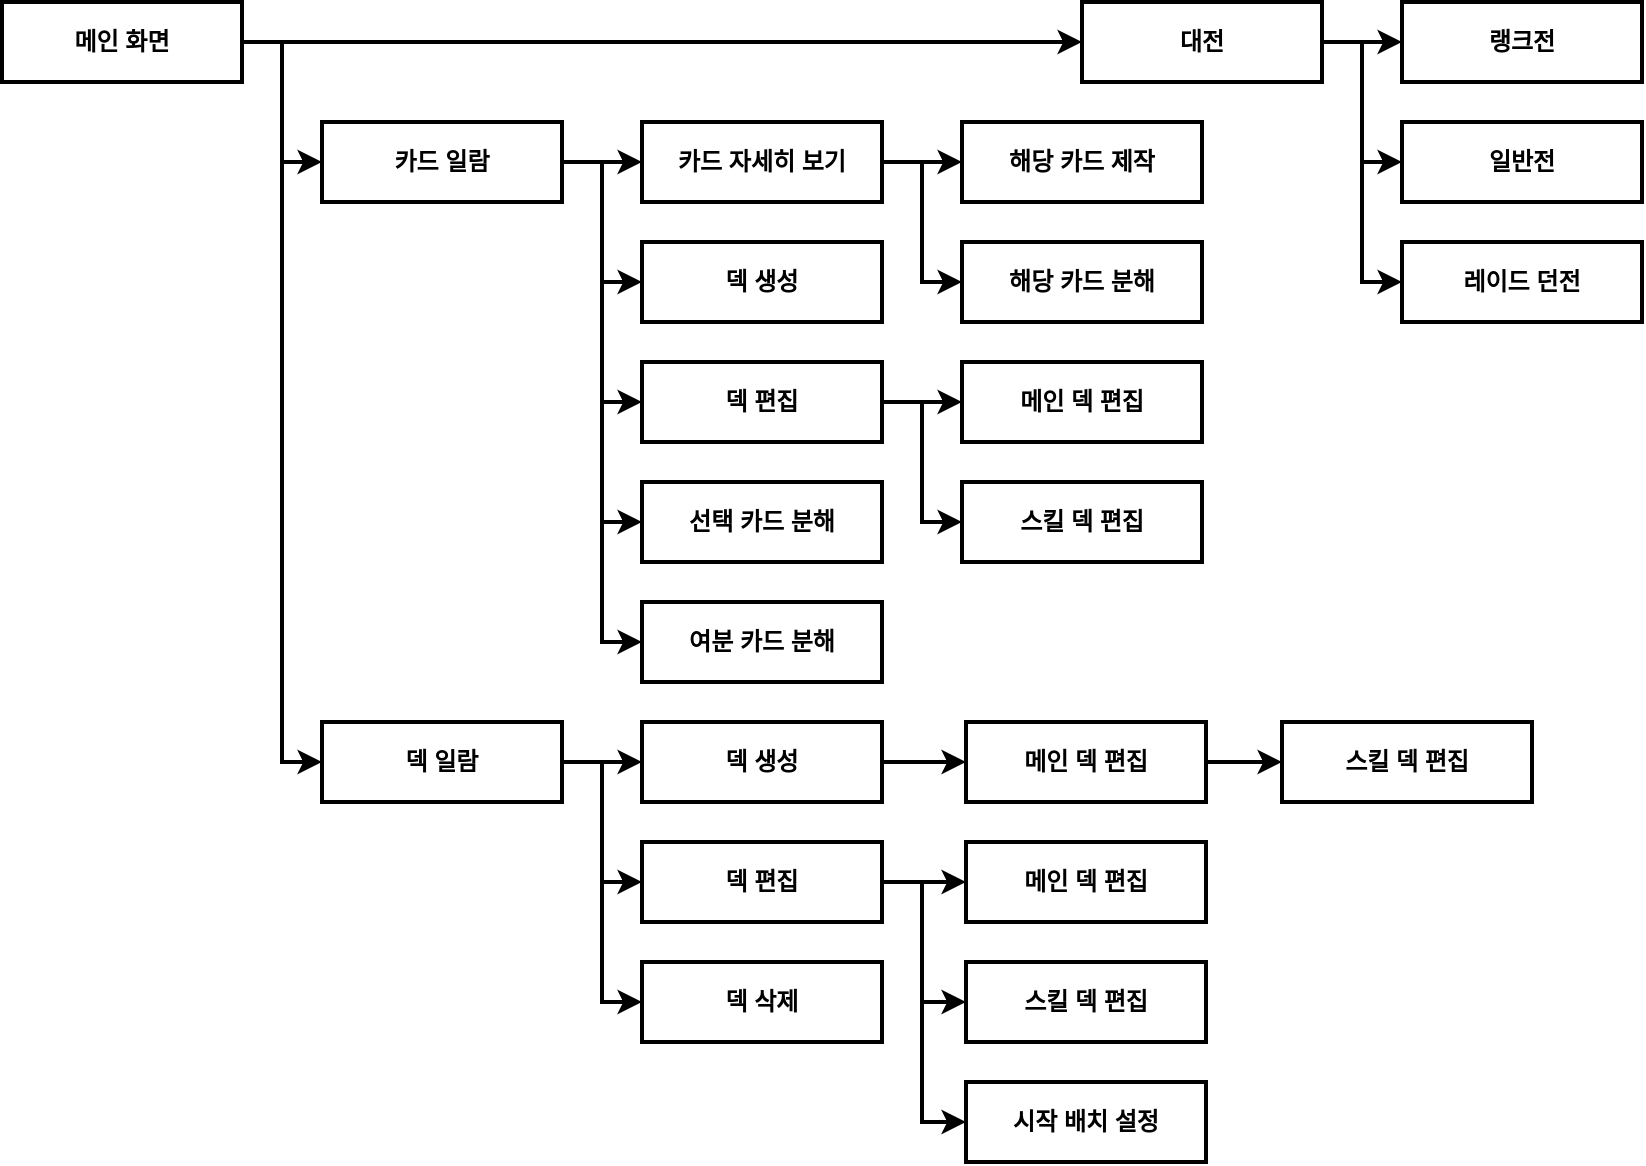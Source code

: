 <mxfile version="24.7.17">
  <diagram name="페이지-1" id="vigs7npV8LbFMdrxkB_n">
    <mxGraphModel dx="1253" dy="1992" grid="1" gridSize="10" guides="1" tooltips="1" connect="1" arrows="1" fold="1" page="1" pageScale="1" pageWidth="827" pageHeight="1169" math="0" shadow="0">
      <root>
        <mxCell id="0" />
        <mxCell id="1" parent="0" />
        <mxCell id="ldogxYoa8XtggctJiKxC-23" style="edgeStyle=orthogonalEdgeStyle;rounded=0;orthogonalLoop=1;jettySize=auto;html=1;exitX=1;exitY=0.5;exitDx=0;exitDy=0;entryX=0;entryY=0.5;entryDx=0;entryDy=0;strokeWidth=2;fontStyle=1" edge="1" parent="1" source="ldogxYoa8XtggctJiKxC-1" target="ldogxYoa8XtggctJiKxC-3">
          <mxGeometry relative="1" as="geometry" />
        </mxCell>
        <mxCell id="ldogxYoa8XtggctJiKxC-47" style="edgeStyle=orthogonalEdgeStyle;rounded=0;orthogonalLoop=1;jettySize=auto;html=1;exitX=1;exitY=0.5;exitDx=0;exitDy=0;entryX=0;entryY=0.5;entryDx=0;entryDy=0;strokeWidth=2;" edge="1" parent="1" source="ldogxYoa8XtggctJiKxC-1" target="ldogxYoa8XtggctJiKxC-4">
          <mxGeometry relative="1" as="geometry" />
        </mxCell>
        <mxCell id="ldogxYoa8XtggctJiKxC-55" style="edgeStyle=orthogonalEdgeStyle;rounded=0;orthogonalLoop=1;jettySize=auto;html=1;exitX=1;exitY=0.5;exitDx=0;exitDy=0;entryX=0;entryY=0.5;entryDx=0;entryDy=0;strokeWidth=2;" edge="1" parent="1" source="ldogxYoa8XtggctJiKxC-1" target="ldogxYoa8XtggctJiKxC-48">
          <mxGeometry relative="1" as="geometry" />
        </mxCell>
        <mxCell id="ldogxYoa8XtggctJiKxC-1" value="메인 화면" style="whiteSpace=wrap;html=1;strokeWidth=2;fontStyle=1" vertex="1" parent="1">
          <mxGeometry x="80" y="-160" width="120" height="40" as="geometry" />
        </mxCell>
        <mxCell id="ldogxYoa8XtggctJiKxC-25" style="edgeStyle=orthogonalEdgeStyle;rounded=0;orthogonalLoop=1;jettySize=auto;html=1;exitX=1;exitY=0.5;exitDx=0;exitDy=0;entryX=0;entryY=0.5;entryDx=0;entryDy=0;strokeWidth=2;fontStyle=1" edge="1" parent="1" source="ldogxYoa8XtggctJiKxC-3" target="ldogxYoa8XtggctJiKxC-5">
          <mxGeometry relative="1" as="geometry" />
        </mxCell>
        <mxCell id="ldogxYoa8XtggctJiKxC-26" style="edgeStyle=orthogonalEdgeStyle;rounded=0;orthogonalLoop=1;jettySize=auto;html=1;exitX=1;exitY=0.5;exitDx=0;exitDy=0;entryX=0;entryY=0.5;entryDx=0;entryDy=0;strokeWidth=2;fontStyle=1" edge="1" parent="1" source="ldogxYoa8XtggctJiKxC-3" target="ldogxYoa8XtggctJiKxC-8">
          <mxGeometry relative="1" as="geometry">
            <Array as="points">
              <mxPoint x="380" y="-80" />
              <mxPoint x="380" y="-20" />
            </Array>
          </mxGeometry>
        </mxCell>
        <mxCell id="ldogxYoa8XtggctJiKxC-27" style="edgeStyle=orthogonalEdgeStyle;rounded=0;orthogonalLoop=1;jettySize=auto;html=1;exitX=1;exitY=0.5;exitDx=0;exitDy=0;entryX=0;entryY=0.5;entryDx=0;entryDy=0;strokeWidth=2;fontStyle=1" edge="1" parent="1" source="ldogxYoa8XtggctJiKxC-3" target="ldogxYoa8XtggctJiKxC-9">
          <mxGeometry relative="1" as="geometry">
            <Array as="points">
              <mxPoint x="380" y="-80" />
              <mxPoint x="380" y="40" />
            </Array>
          </mxGeometry>
        </mxCell>
        <mxCell id="ldogxYoa8XtggctJiKxC-28" style="edgeStyle=orthogonalEdgeStyle;rounded=0;orthogonalLoop=1;jettySize=auto;html=1;exitX=1;exitY=0.5;exitDx=0;exitDy=0;entryX=0;entryY=0.5;entryDx=0;entryDy=0;strokeWidth=2;fontStyle=1" edge="1" parent="1" source="ldogxYoa8XtggctJiKxC-3" target="ldogxYoa8XtggctJiKxC-10">
          <mxGeometry relative="1" as="geometry">
            <Array as="points">
              <mxPoint x="380" y="-80" />
              <mxPoint x="380" y="100" />
            </Array>
          </mxGeometry>
        </mxCell>
        <mxCell id="ldogxYoa8XtggctJiKxC-29" style="edgeStyle=orthogonalEdgeStyle;rounded=0;orthogonalLoop=1;jettySize=auto;html=1;exitX=1;exitY=0.5;exitDx=0;exitDy=0;entryX=0;entryY=0.5;entryDx=0;entryDy=0;strokeWidth=2;fontStyle=1" edge="1" parent="1" source="ldogxYoa8XtggctJiKxC-3" target="ldogxYoa8XtggctJiKxC-11">
          <mxGeometry relative="1" as="geometry">
            <Array as="points">
              <mxPoint x="380" y="-80" />
              <mxPoint x="380" y="160" />
            </Array>
          </mxGeometry>
        </mxCell>
        <mxCell id="ldogxYoa8XtggctJiKxC-3" value="카드 일람" style="whiteSpace=wrap;html=1;strokeWidth=2;fontStyle=1" vertex="1" parent="1">
          <mxGeometry x="240" y="-100" width="120" height="40" as="geometry" />
        </mxCell>
        <mxCell id="ldogxYoa8XtggctJiKxC-37" style="edgeStyle=orthogonalEdgeStyle;rounded=0;orthogonalLoop=1;jettySize=auto;html=1;exitX=1;exitY=0.5;exitDx=0;exitDy=0;entryX=0;entryY=0.5;entryDx=0;entryDy=0;strokeWidth=2;fontStyle=1" edge="1" parent="1" source="ldogxYoa8XtggctJiKxC-4" target="ldogxYoa8XtggctJiKxC-13">
          <mxGeometry relative="1" as="geometry" />
        </mxCell>
        <mxCell id="ldogxYoa8XtggctJiKxC-38" style="edgeStyle=orthogonalEdgeStyle;rounded=0;orthogonalLoop=1;jettySize=auto;html=1;exitX=1;exitY=0.5;exitDx=0;exitDy=0;entryX=0;entryY=0.5;entryDx=0;entryDy=0;strokeWidth=2;fontStyle=1" edge="1" parent="1" source="ldogxYoa8XtggctJiKxC-4" target="ldogxYoa8XtggctJiKxC-14">
          <mxGeometry relative="1" as="geometry">
            <Array as="points">
              <mxPoint x="380" y="220" />
              <mxPoint x="380" y="280" />
            </Array>
          </mxGeometry>
        </mxCell>
        <mxCell id="ldogxYoa8XtggctJiKxC-40" style="edgeStyle=orthogonalEdgeStyle;rounded=0;orthogonalLoop=1;jettySize=auto;html=1;exitX=1;exitY=0.5;exitDx=0;exitDy=0;entryX=0;entryY=0.5;entryDx=0;entryDy=0;strokeWidth=2;fontStyle=1" edge="1" parent="1" source="ldogxYoa8XtggctJiKxC-4" target="ldogxYoa8XtggctJiKxC-39">
          <mxGeometry relative="1" as="geometry">
            <Array as="points">
              <mxPoint x="380" y="220" />
              <mxPoint x="380" y="340" />
            </Array>
          </mxGeometry>
        </mxCell>
        <mxCell id="ldogxYoa8XtggctJiKxC-4" value="덱 일람" style="whiteSpace=wrap;html=1;strokeWidth=2;fontStyle=1" vertex="1" parent="1">
          <mxGeometry x="240" y="200" width="120" height="40" as="geometry" />
        </mxCell>
        <mxCell id="ldogxYoa8XtggctJiKxC-30" style="edgeStyle=orthogonalEdgeStyle;rounded=0;orthogonalLoop=1;jettySize=auto;html=1;exitX=1;exitY=0.5;exitDx=0;exitDy=0;entryX=0;entryY=0.5;entryDx=0;entryDy=0;strokeWidth=2;fontStyle=1" edge="1" parent="1" source="ldogxYoa8XtggctJiKxC-5" target="ldogxYoa8XtggctJiKxC-6">
          <mxGeometry relative="1" as="geometry" />
        </mxCell>
        <mxCell id="ldogxYoa8XtggctJiKxC-32" style="edgeStyle=orthogonalEdgeStyle;rounded=0;orthogonalLoop=1;jettySize=auto;html=1;exitX=1;exitY=0.5;exitDx=0;exitDy=0;entryX=0;entryY=0.5;entryDx=0;entryDy=0;strokeWidth=2;fontStyle=1" edge="1" parent="1" source="ldogxYoa8XtggctJiKxC-5" target="ldogxYoa8XtggctJiKxC-7">
          <mxGeometry relative="1" as="geometry">
            <Array as="points">
              <mxPoint x="540" y="-80" />
              <mxPoint x="540" y="-20" />
            </Array>
          </mxGeometry>
        </mxCell>
        <mxCell id="ldogxYoa8XtggctJiKxC-5" value="카드 자세히 보기" style="whiteSpace=wrap;html=1;strokeWidth=2;fontStyle=1" vertex="1" parent="1">
          <mxGeometry x="400" y="-100" width="120" height="40" as="geometry" />
        </mxCell>
        <mxCell id="ldogxYoa8XtggctJiKxC-6" value="해당 카드 제작" style="whiteSpace=wrap;html=1;strokeWidth=2;fontStyle=1" vertex="1" parent="1">
          <mxGeometry x="560" y="-100" width="120" height="40" as="geometry" />
        </mxCell>
        <mxCell id="ldogxYoa8XtggctJiKxC-7" value="해당 카드 분해" style="whiteSpace=wrap;html=1;strokeWidth=2;fontStyle=1" vertex="1" parent="1">
          <mxGeometry x="560" y="-40" width="120" height="40" as="geometry" />
        </mxCell>
        <mxCell id="ldogxYoa8XtggctJiKxC-8" value="덱 생성" style="whiteSpace=wrap;html=1;strokeWidth=2;fontStyle=1" vertex="1" parent="1">
          <mxGeometry x="400" y="-40" width="120" height="40" as="geometry" />
        </mxCell>
        <mxCell id="ldogxYoa8XtggctJiKxC-35" style="edgeStyle=orthogonalEdgeStyle;rounded=0;orthogonalLoop=1;jettySize=auto;html=1;exitX=1;exitY=0.5;exitDx=0;exitDy=0;entryX=0;entryY=0.5;entryDx=0;entryDy=0;strokeWidth=2;fontStyle=1" edge="1" parent="1" source="ldogxYoa8XtggctJiKxC-9" target="ldogxYoa8XtggctJiKxC-33">
          <mxGeometry relative="1" as="geometry" />
        </mxCell>
        <mxCell id="ldogxYoa8XtggctJiKxC-36" style="edgeStyle=orthogonalEdgeStyle;rounded=0;orthogonalLoop=1;jettySize=auto;html=1;exitX=1;exitY=0.5;exitDx=0;exitDy=0;entryX=0;entryY=0.5;entryDx=0;entryDy=0;strokeWidth=2;fontStyle=1" edge="1" parent="1" source="ldogxYoa8XtggctJiKxC-9" target="ldogxYoa8XtggctJiKxC-34">
          <mxGeometry relative="1" as="geometry">
            <Array as="points">
              <mxPoint x="540" y="40" />
              <mxPoint x="540" y="100" />
            </Array>
          </mxGeometry>
        </mxCell>
        <mxCell id="ldogxYoa8XtggctJiKxC-9" value="덱 편집" style="whiteSpace=wrap;html=1;strokeWidth=2;fontStyle=1" vertex="1" parent="1">
          <mxGeometry x="400" y="20" width="120" height="40" as="geometry" />
        </mxCell>
        <mxCell id="ldogxYoa8XtggctJiKxC-10" value="선택 카드 분해" style="whiteSpace=wrap;html=1;strokeWidth=2;fontStyle=1" vertex="1" parent="1">
          <mxGeometry x="400" y="80" width="120" height="40" as="geometry" />
        </mxCell>
        <mxCell id="ldogxYoa8XtggctJiKxC-11" value="여분 카드 분해" style="whiteSpace=wrap;html=1;strokeWidth=2;fontStyle=1" vertex="1" parent="1">
          <mxGeometry x="400" y="140" width="120" height="40" as="geometry" />
        </mxCell>
        <mxCell id="ldogxYoa8XtggctJiKxC-41" style="edgeStyle=orthogonalEdgeStyle;rounded=0;orthogonalLoop=1;jettySize=auto;html=1;exitX=1;exitY=0.5;exitDx=0;exitDy=0;entryX=0;entryY=0.5;entryDx=0;entryDy=0;strokeWidth=2;fontStyle=1" edge="1" parent="1" source="ldogxYoa8XtggctJiKxC-13" target="ldogxYoa8XtggctJiKxC-15">
          <mxGeometry relative="1" as="geometry" />
        </mxCell>
        <mxCell id="ldogxYoa8XtggctJiKxC-13" value="덱 생성" style="whiteSpace=wrap;html=1;strokeWidth=2;fontStyle=1" vertex="1" parent="1">
          <mxGeometry x="400" y="200" width="120" height="40" as="geometry" />
        </mxCell>
        <mxCell id="ldogxYoa8XtggctJiKxC-44" style="edgeStyle=orthogonalEdgeStyle;rounded=0;orthogonalLoop=1;jettySize=auto;html=1;exitX=1;exitY=0.5;exitDx=0;exitDy=0;entryX=0;entryY=0.5;entryDx=0;entryDy=0;strokeWidth=2;fontStyle=1" edge="1" parent="1" source="ldogxYoa8XtggctJiKxC-14" target="ldogxYoa8XtggctJiKxC-18">
          <mxGeometry relative="1" as="geometry" />
        </mxCell>
        <mxCell id="ldogxYoa8XtggctJiKxC-45" style="edgeStyle=orthogonalEdgeStyle;rounded=0;orthogonalLoop=1;jettySize=auto;html=1;exitX=1;exitY=0.5;exitDx=0;exitDy=0;entryX=0;entryY=0.5;entryDx=0;entryDy=0;strokeWidth=2;fontStyle=1" edge="1" parent="1" source="ldogxYoa8XtggctJiKxC-14" target="ldogxYoa8XtggctJiKxC-19">
          <mxGeometry relative="1" as="geometry">
            <Array as="points">
              <mxPoint x="540" y="280" />
              <mxPoint x="540" y="340" />
            </Array>
          </mxGeometry>
        </mxCell>
        <mxCell id="ldogxYoa8XtggctJiKxC-46" style="edgeStyle=orthogonalEdgeStyle;rounded=0;orthogonalLoop=1;jettySize=auto;html=1;exitX=1;exitY=0.5;exitDx=0;exitDy=0;entryX=0;entryY=0.5;entryDx=0;entryDy=0;strokeWidth=2;fontStyle=1" edge="1" parent="1" source="ldogxYoa8XtggctJiKxC-14" target="ldogxYoa8XtggctJiKxC-22">
          <mxGeometry relative="1" as="geometry">
            <Array as="points">
              <mxPoint x="540" y="280" />
              <mxPoint x="540" y="400" />
            </Array>
          </mxGeometry>
        </mxCell>
        <mxCell id="ldogxYoa8XtggctJiKxC-14" value="덱 편집" style="whiteSpace=wrap;html=1;strokeWidth=2;fontStyle=1" vertex="1" parent="1">
          <mxGeometry x="400" y="260" width="120" height="40" as="geometry" />
        </mxCell>
        <mxCell id="ldogxYoa8XtggctJiKxC-43" style="edgeStyle=orthogonalEdgeStyle;rounded=0;orthogonalLoop=1;jettySize=auto;html=1;exitX=1;exitY=0.5;exitDx=0;exitDy=0;entryX=0;entryY=0.5;entryDx=0;entryDy=0;strokeWidth=2;fontStyle=1" edge="1" parent="1" source="ldogxYoa8XtggctJiKxC-15" target="ldogxYoa8XtggctJiKxC-16">
          <mxGeometry relative="1" as="geometry" />
        </mxCell>
        <mxCell id="ldogxYoa8XtggctJiKxC-15" value="메인 덱 편집" style="whiteSpace=wrap;html=1;strokeWidth=2;fontStyle=1" vertex="1" parent="1">
          <mxGeometry x="562" y="200" width="120" height="40" as="geometry" />
        </mxCell>
        <mxCell id="ldogxYoa8XtggctJiKxC-16" value="스킬 덱 편집" style="whiteSpace=wrap;html=1;strokeWidth=2;fontStyle=1" vertex="1" parent="1">
          <mxGeometry x="720" y="200" width="125" height="40" as="geometry" />
        </mxCell>
        <mxCell id="ldogxYoa8XtggctJiKxC-18" value="메인 덱 편집" style="whiteSpace=wrap;html=1;strokeWidth=2;fontStyle=1" vertex="1" parent="1">
          <mxGeometry x="562" y="260" width="120" height="40" as="geometry" />
        </mxCell>
        <mxCell id="ldogxYoa8XtggctJiKxC-19" value="스킬 덱 편집" style="whiteSpace=wrap;html=1;strokeWidth=2;fontStyle=1" vertex="1" parent="1">
          <mxGeometry x="562" y="320" width="120" height="40" as="geometry" />
        </mxCell>
        <mxCell id="ldogxYoa8XtggctJiKxC-22" value="시작 배치 설정" style="whiteSpace=wrap;html=1;strokeWidth=2;fontStyle=1" vertex="1" parent="1">
          <mxGeometry x="562" y="380" width="120" height="40" as="geometry" />
        </mxCell>
        <mxCell id="ldogxYoa8XtggctJiKxC-33" value="메인 덱 편집" style="whiteSpace=wrap;html=1;strokeWidth=2;fontStyle=1" vertex="1" parent="1">
          <mxGeometry x="560" y="20" width="120" height="40" as="geometry" />
        </mxCell>
        <mxCell id="ldogxYoa8XtggctJiKxC-34" value="스킬 덱 편집" style="whiteSpace=wrap;html=1;strokeWidth=2;fontStyle=1" vertex="1" parent="1">
          <mxGeometry x="560" y="80" width="120" height="40" as="geometry" />
        </mxCell>
        <mxCell id="ldogxYoa8XtggctJiKxC-39" value="덱 삭제" style="whiteSpace=wrap;html=1;strokeWidth=2;fontStyle=1" vertex="1" parent="1">
          <mxGeometry x="400" y="320" width="120" height="40" as="geometry" />
        </mxCell>
        <mxCell id="ldogxYoa8XtggctJiKxC-52" style="edgeStyle=orthogonalEdgeStyle;rounded=0;orthogonalLoop=1;jettySize=auto;html=1;exitX=1;exitY=0.5;exitDx=0;exitDy=0;entryX=0;entryY=0.5;entryDx=0;entryDy=0;strokeWidth=2;" edge="1" parent="1" source="ldogxYoa8XtggctJiKxC-48" target="ldogxYoa8XtggctJiKxC-49">
          <mxGeometry relative="1" as="geometry" />
        </mxCell>
        <mxCell id="ldogxYoa8XtggctJiKxC-53" style="edgeStyle=orthogonalEdgeStyle;rounded=0;orthogonalLoop=1;jettySize=auto;html=1;exitX=1;exitY=0.5;exitDx=0;exitDy=0;entryX=0;entryY=0.5;entryDx=0;entryDy=0;strokeWidth=2;" edge="1" parent="1" source="ldogxYoa8XtggctJiKxC-48" target="ldogxYoa8XtggctJiKxC-50">
          <mxGeometry relative="1" as="geometry" />
        </mxCell>
        <mxCell id="ldogxYoa8XtggctJiKxC-54" style="edgeStyle=orthogonalEdgeStyle;rounded=0;orthogonalLoop=1;jettySize=auto;html=1;exitX=1;exitY=0.5;exitDx=0;exitDy=0;entryX=0;entryY=0.5;entryDx=0;entryDy=0;strokeWidth=2;" edge="1" parent="1" source="ldogxYoa8XtggctJiKxC-48" target="ldogxYoa8XtggctJiKxC-51">
          <mxGeometry relative="1" as="geometry" />
        </mxCell>
        <mxCell id="ldogxYoa8XtggctJiKxC-48" value="대전" style="whiteSpace=wrap;html=1;strokeWidth=2;fontStyle=1" vertex="1" parent="1">
          <mxGeometry x="620" y="-160" width="120" height="40" as="geometry" />
        </mxCell>
        <mxCell id="ldogxYoa8XtggctJiKxC-49" value="랭크전" style="whiteSpace=wrap;html=1;strokeWidth=2;fontStyle=1" vertex="1" parent="1">
          <mxGeometry x="780" y="-160" width="120" height="40" as="geometry" />
        </mxCell>
        <mxCell id="ldogxYoa8XtggctJiKxC-50" value="일반전" style="whiteSpace=wrap;html=1;strokeWidth=2;fontStyle=1" vertex="1" parent="1">
          <mxGeometry x="780" y="-100" width="120" height="40" as="geometry" />
        </mxCell>
        <mxCell id="ldogxYoa8XtggctJiKxC-51" value="레이드 던전" style="whiteSpace=wrap;html=1;strokeWidth=2;fontStyle=1" vertex="1" parent="1">
          <mxGeometry x="780" y="-40" width="120" height="40" as="geometry" />
        </mxCell>
      </root>
    </mxGraphModel>
  </diagram>
</mxfile>
